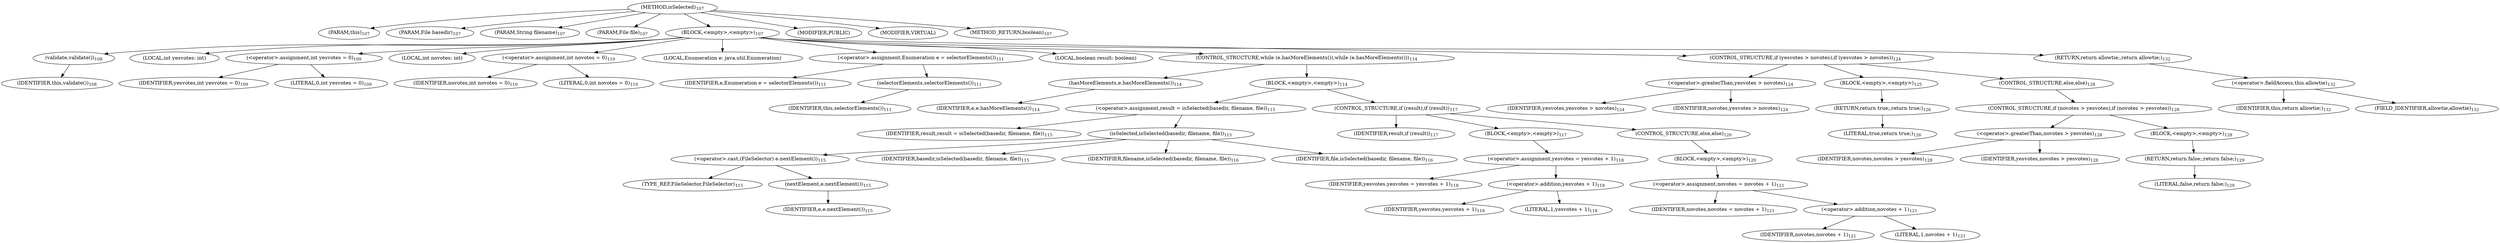 digraph "isSelected" {  
"65" [label = <(METHOD,isSelected)<SUB>107</SUB>> ]
"8" [label = <(PARAM,this)<SUB>107</SUB>> ]
"66" [label = <(PARAM,File basedir)<SUB>107</SUB>> ]
"67" [label = <(PARAM,String filename)<SUB>107</SUB>> ]
"68" [label = <(PARAM,File file)<SUB>107</SUB>> ]
"69" [label = <(BLOCK,&lt;empty&gt;,&lt;empty&gt;)<SUB>107</SUB>> ]
"70" [label = <(validate,validate())<SUB>108</SUB>> ]
"7" [label = <(IDENTIFIER,this,validate())<SUB>108</SUB>> ]
"71" [label = <(LOCAL,int yesvotes: int)> ]
"72" [label = <(&lt;operator&gt;.assignment,int yesvotes = 0)<SUB>109</SUB>> ]
"73" [label = <(IDENTIFIER,yesvotes,int yesvotes = 0)<SUB>109</SUB>> ]
"74" [label = <(LITERAL,0,int yesvotes = 0)<SUB>109</SUB>> ]
"75" [label = <(LOCAL,int novotes: int)> ]
"76" [label = <(&lt;operator&gt;.assignment,int novotes = 0)<SUB>110</SUB>> ]
"77" [label = <(IDENTIFIER,novotes,int novotes = 0)<SUB>110</SUB>> ]
"78" [label = <(LITERAL,0,int novotes = 0)<SUB>110</SUB>> ]
"79" [label = <(LOCAL,Enumeration e: java.util.Enumeration)> ]
"80" [label = <(&lt;operator&gt;.assignment,Enumeration e = selectorElements())<SUB>111</SUB>> ]
"81" [label = <(IDENTIFIER,e,Enumeration e = selectorElements())<SUB>111</SUB>> ]
"82" [label = <(selectorElements,selectorElements())<SUB>111</SUB>> ]
"9" [label = <(IDENTIFIER,this,selectorElements())<SUB>111</SUB>> ]
"83" [label = <(LOCAL,boolean result: boolean)> ]
"84" [label = <(CONTROL_STRUCTURE,while (e.hasMoreElements()),while (e.hasMoreElements()))<SUB>114</SUB>> ]
"85" [label = <(hasMoreElements,e.hasMoreElements())<SUB>114</SUB>> ]
"86" [label = <(IDENTIFIER,e,e.hasMoreElements())<SUB>114</SUB>> ]
"87" [label = <(BLOCK,&lt;empty&gt;,&lt;empty&gt;)<SUB>114</SUB>> ]
"88" [label = <(&lt;operator&gt;.assignment,result = isSelected(basedir, filename, file))<SUB>115</SUB>> ]
"89" [label = <(IDENTIFIER,result,result = isSelected(basedir, filename, file))<SUB>115</SUB>> ]
"90" [label = <(isSelected,isSelected(basedir, filename, file))<SUB>115</SUB>> ]
"91" [label = <(&lt;operator&gt;.cast,(FileSelector) e.nextElement())<SUB>115</SUB>> ]
"92" [label = <(TYPE_REF,FileSelector,FileSelector)<SUB>115</SUB>> ]
"93" [label = <(nextElement,e.nextElement())<SUB>115</SUB>> ]
"94" [label = <(IDENTIFIER,e,e.nextElement())<SUB>115</SUB>> ]
"95" [label = <(IDENTIFIER,basedir,isSelected(basedir, filename, file))<SUB>115</SUB>> ]
"96" [label = <(IDENTIFIER,filename,isSelected(basedir, filename, file))<SUB>116</SUB>> ]
"97" [label = <(IDENTIFIER,file,isSelected(basedir, filename, file))<SUB>116</SUB>> ]
"98" [label = <(CONTROL_STRUCTURE,if (result),if (result))<SUB>117</SUB>> ]
"99" [label = <(IDENTIFIER,result,if (result))<SUB>117</SUB>> ]
"100" [label = <(BLOCK,&lt;empty&gt;,&lt;empty&gt;)<SUB>117</SUB>> ]
"101" [label = <(&lt;operator&gt;.assignment,yesvotes = yesvotes + 1)<SUB>118</SUB>> ]
"102" [label = <(IDENTIFIER,yesvotes,yesvotes = yesvotes + 1)<SUB>118</SUB>> ]
"103" [label = <(&lt;operator&gt;.addition,yesvotes + 1)<SUB>118</SUB>> ]
"104" [label = <(IDENTIFIER,yesvotes,yesvotes + 1)<SUB>118</SUB>> ]
"105" [label = <(LITERAL,1,yesvotes + 1)<SUB>118</SUB>> ]
"106" [label = <(CONTROL_STRUCTURE,else,else)<SUB>120</SUB>> ]
"107" [label = <(BLOCK,&lt;empty&gt;,&lt;empty&gt;)<SUB>120</SUB>> ]
"108" [label = <(&lt;operator&gt;.assignment,novotes = novotes + 1)<SUB>121</SUB>> ]
"109" [label = <(IDENTIFIER,novotes,novotes = novotes + 1)<SUB>121</SUB>> ]
"110" [label = <(&lt;operator&gt;.addition,novotes + 1)<SUB>121</SUB>> ]
"111" [label = <(IDENTIFIER,novotes,novotes + 1)<SUB>121</SUB>> ]
"112" [label = <(LITERAL,1,novotes + 1)<SUB>121</SUB>> ]
"113" [label = <(CONTROL_STRUCTURE,if (yesvotes &gt; novotes),if (yesvotes &gt; novotes))<SUB>124</SUB>> ]
"114" [label = <(&lt;operator&gt;.greaterThan,yesvotes &gt; novotes)<SUB>124</SUB>> ]
"115" [label = <(IDENTIFIER,yesvotes,yesvotes &gt; novotes)<SUB>124</SUB>> ]
"116" [label = <(IDENTIFIER,novotes,yesvotes &gt; novotes)<SUB>124</SUB>> ]
"117" [label = <(BLOCK,&lt;empty&gt;,&lt;empty&gt;)<SUB>125</SUB>> ]
"118" [label = <(RETURN,return true;,return true;)<SUB>126</SUB>> ]
"119" [label = <(LITERAL,true,return true;)<SUB>126</SUB>> ]
"120" [label = <(CONTROL_STRUCTURE,else,else)<SUB>128</SUB>> ]
"121" [label = <(CONTROL_STRUCTURE,if (novotes &gt; yesvotes),if (novotes &gt; yesvotes))<SUB>128</SUB>> ]
"122" [label = <(&lt;operator&gt;.greaterThan,novotes &gt; yesvotes)<SUB>128</SUB>> ]
"123" [label = <(IDENTIFIER,novotes,novotes &gt; yesvotes)<SUB>128</SUB>> ]
"124" [label = <(IDENTIFIER,yesvotes,novotes &gt; yesvotes)<SUB>128</SUB>> ]
"125" [label = <(BLOCK,&lt;empty&gt;,&lt;empty&gt;)<SUB>128</SUB>> ]
"126" [label = <(RETURN,return false;,return false;)<SUB>129</SUB>> ]
"127" [label = <(LITERAL,false,return false;)<SUB>129</SUB>> ]
"128" [label = <(RETURN,return allowtie;,return allowtie;)<SUB>132</SUB>> ]
"129" [label = <(&lt;operator&gt;.fieldAccess,this.allowtie)<SUB>132</SUB>> ]
"130" [label = <(IDENTIFIER,this,return allowtie;)<SUB>132</SUB>> ]
"131" [label = <(FIELD_IDENTIFIER,allowtie,allowtie)<SUB>132</SUB>> ]
"132" [label = <(MODIFIER,PUBLIC)> ]
"133" [label = <(MODIFIER,VIRTUAL)> ]
"134" [label = <(METHOD_RETURN,boolean)<SUB>107</SUB>> ]
  "65" -> "8" 
  "65" -> "66" 
  "65" -> "67" 
  "65" -> "68" 
  "65" -> "69" 
  "65" -> "132" 
  "65" -> "133" 
  "65" -> "134" 
  "69" -> "70" 
  "69" -> "71" 
  "69" -> "72" 
  "69" -> "75" 
  "69" -> "76" 
  "69" -> "79" 
  "69" -> "80" 
  "69" -> "83" 
  "69" -> "84" 
  "69" -> "113" 
  "69" -> "128" 
  "70" -> "7" 
  "72" -> "73" 
  "72" -> "74" 
  "76" -> "77" 
  "76" -> "78" 
  "80" -> "81" 
  "80" -> "82" 
  "82" -> "9" 
  "84" -> "85" 
  "84" -> "87" 
  "85" -> "86" 
  "87" -> "88" 
  "87" -> "98" 
  "88" -> "89" 
  "88" -> "90" 
  "90" -> "91" 
  "90" -> "95" 
  "90" -> "96" 
  "90" -> "97" 
  "91" -> "92" 
  "91" -> "93" 
  "93" -> "94" 
  "98" -> "99" 
  "98" -> "100" 
  "98" -> "106" 
  "100" -> "101" 
  "101" -> "102" 
  "101" -> "103" 
  "103" -> "104" 
  "103" -> "105" 
  "106" -> "107" 
  "107" -> "108" 
  "108" -> "109" 
  "108" -> "110" 
  "110" -> "111" 
  "110" -> "112" 
  "113" -> "114" 
  "113" -> "117" 
  "113" -> "120" 
  "114" -> "115" 
  "114" -> "116" 
  "117" -> "118" 
  "118" -> "119" 
  "120" -> "121" 
  "121" -> "122" 
  "121" -> "125" 
  "122" -> "123" 
  "122" -> "124" 
  "125" -> "126" 
  "126" -> "127" 
  "128" -> "129" 
  "129" -> "130" 
  "129" -> "131" 
}
